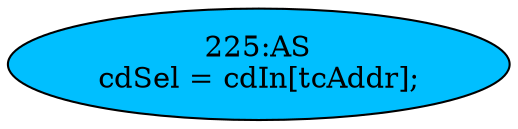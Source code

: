 strict digraph "" {
	node [label="\N"];
	"225:AS"	 [ast="<pyverilog.vparser.ast.Assign object at 0x7f9e05817c50>",
		def_var="['cdSel']",
		fillcolor=deepskyblue,
		label="225:AS
cdSel = cdIn[tcAddr];",
		statements="[]",
		style=filled,
		typ=Assign,
		use_var="['cdIn', 'tcAddr']"];
}
